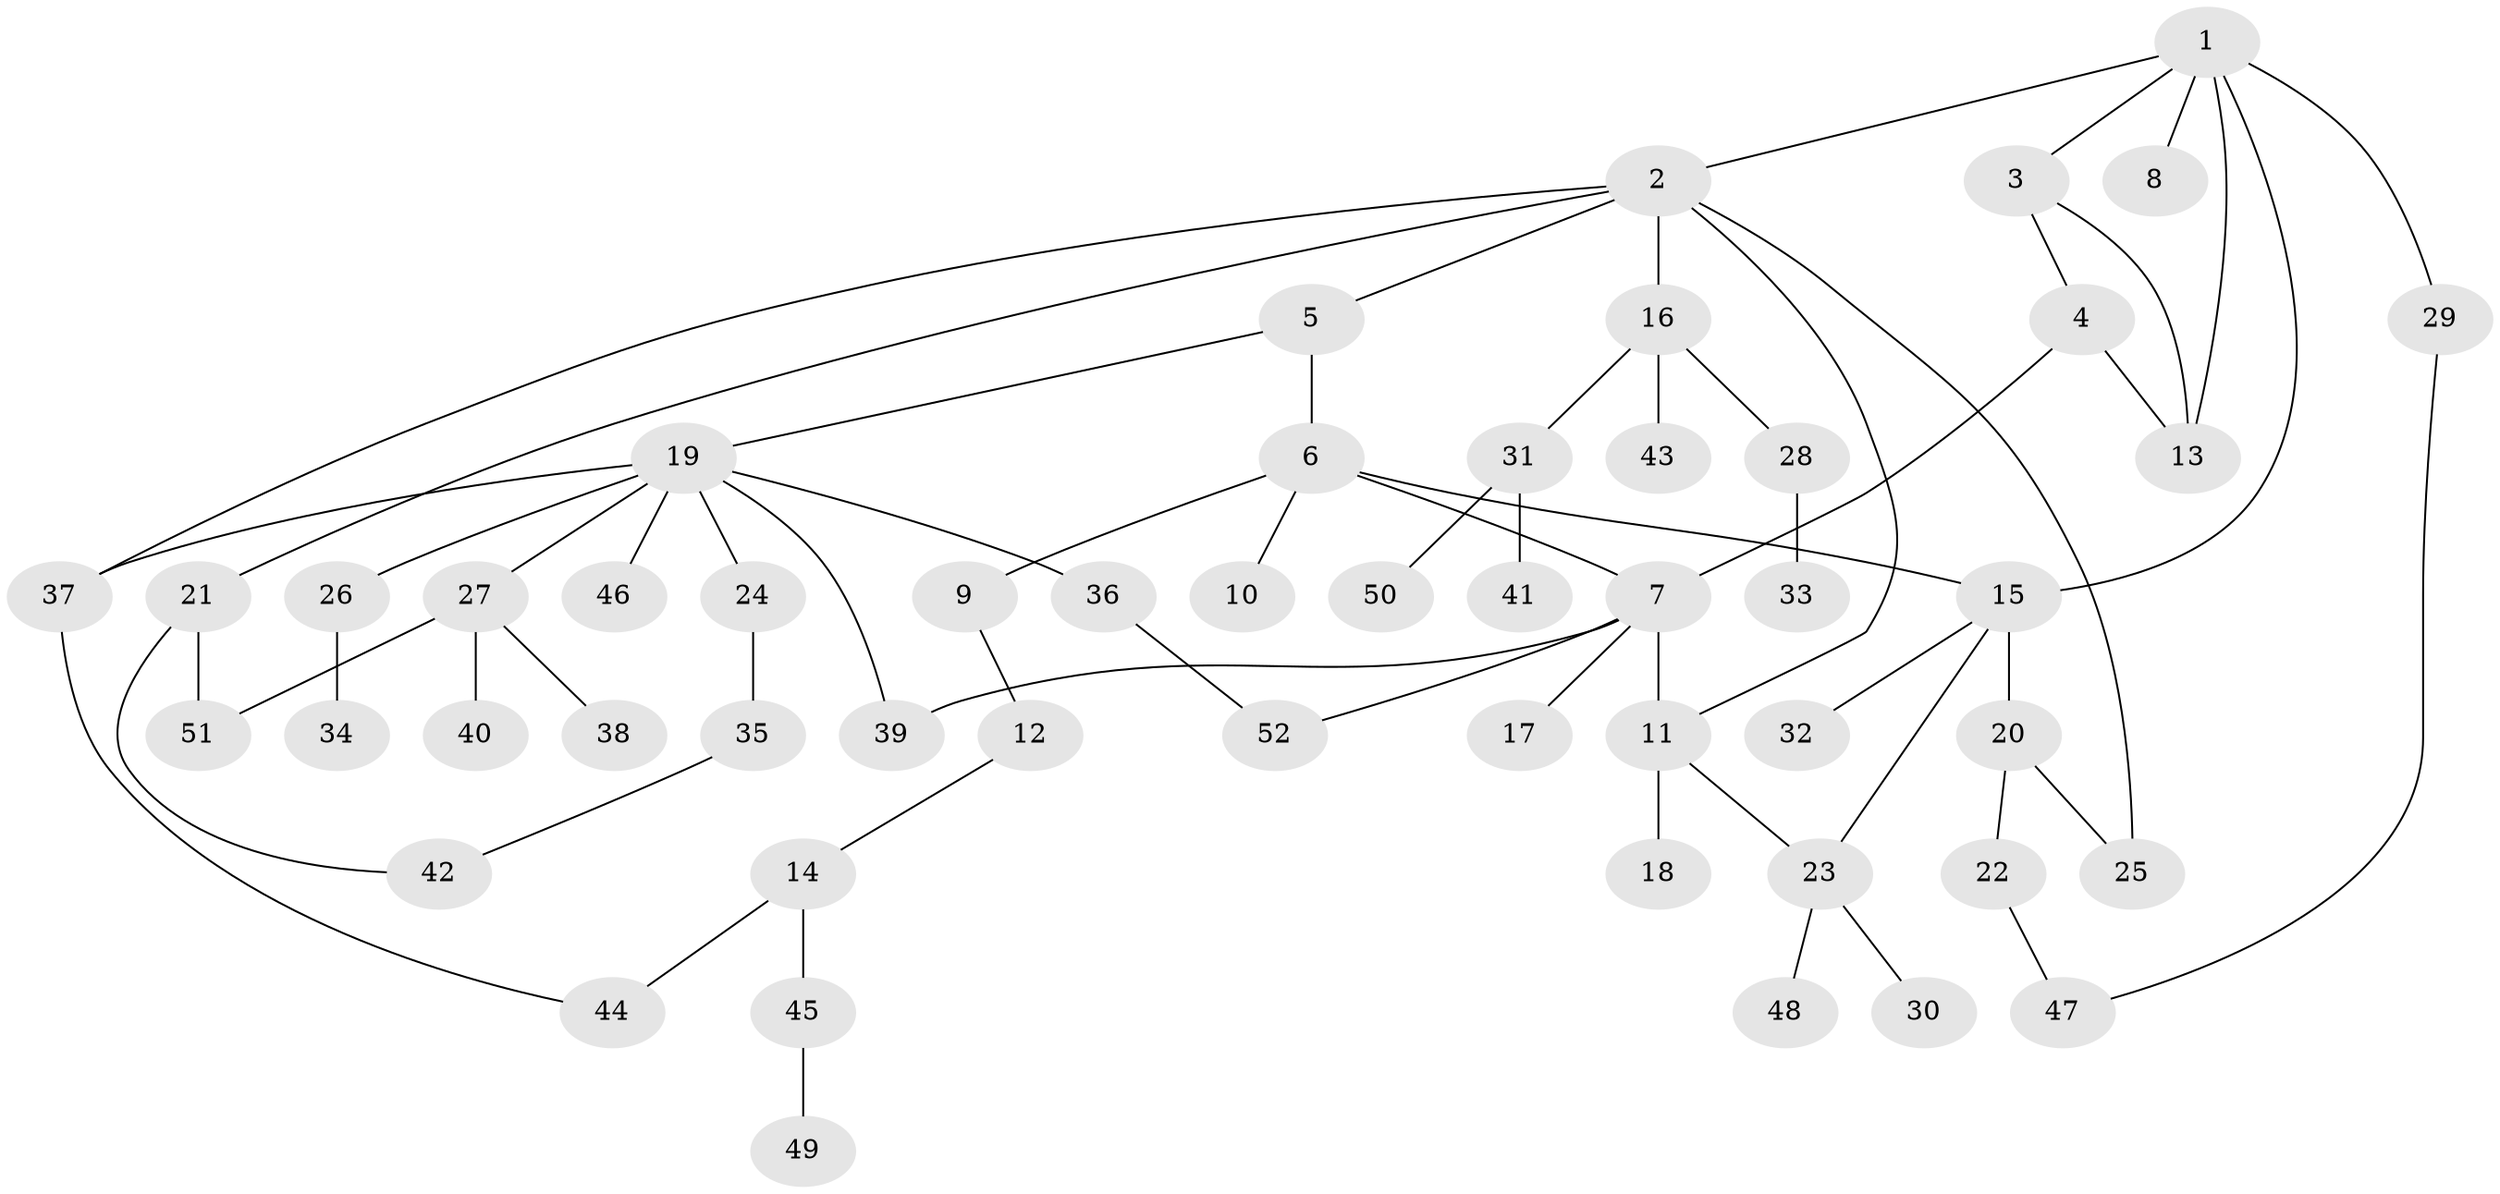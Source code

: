 // coarse degree distribution, {6: 0.058823529411764705, 8: 0.058823529411764705, 2: 0.29411764705882354, 3: 0.23529411764705882, 9: 0.029411764705882353, 1: 0.3235294117647059}
// Generated by graph-tools (version 1.1) at 2025/23/03/03/25 07:23:34]
// undirected, 52 vertices, 65 edges
graph export_dot {
graph [start="1"]
  node [color=gray90,style=filled];
  1;
  2;
  3;
  4;
  5;
  6;
  7;
  8;
  9;
  10;
  11;
  12;
  13;
  14;
  15;
  16;
  17;
  18;
  19;
  20;
  21;
  22;
  23;
  24;
  25;
  26;
  27;
  28;
  29;
  30;
  31;
  32;
  33;
  34;
  35;
  36;
  37;
  38;
  39;
  40;
  41;
  42;
  43;
  44;
  45;
  46;
  47;
  48;
  49;
  50;
  51;
  52;
  1 -- 2;
  1 -- 3;
  1 -- 8;
  1 -- 15;
  1 -- 29;
  1 -- 13;
  2 -- 5;
  2 -- 11;
  2 -- 16;
  2 -- 21;
  2 -- 37;
  2 -- 25;
  3 -- 4;
  3 -- 13;
  4 -- 7;
  4 -- 13;
  5 -- 6;
  5 -- 19;
  6 -- 7;
  6 -- 9;
  6 -- 10;
  6 -- 15;
  7 -- 17;
  7 -- 52;
  7 -- 39;
  7 -- 11;
  9 -- 12;
  11 -- 18;
  11 -- 23;
  12 -- 14;
  14 -- 44;
  14 -- 45;
  15 -- 20;
  15 -- 32;
  15 -- 23;
  16 -- 28;
  16 -- 31;
  16 -- 43;
  19 -- 24;
  19 -- 26;
  19 -- 27;
  19 -- 36;
  19 -- 39;
  19 -- 46;
  19 -- 37;
  20 -- 22;
  20 -- 25;
  21 -- 42;
  21 -- 51;
  22 -- 47;
  23 -- 30;
  23 -- 48;
  24 -- 35;
  26 -- 34;
  27 -- 38;
  27 -- 40;
  27 -- 51;
  28 -- 33;
  29 -- 47;
  31 -- 41;
  31 -- 50;
  35 -- 42;
  36 -- 52;
  37 -- 44;
  45 -- 49;
}

